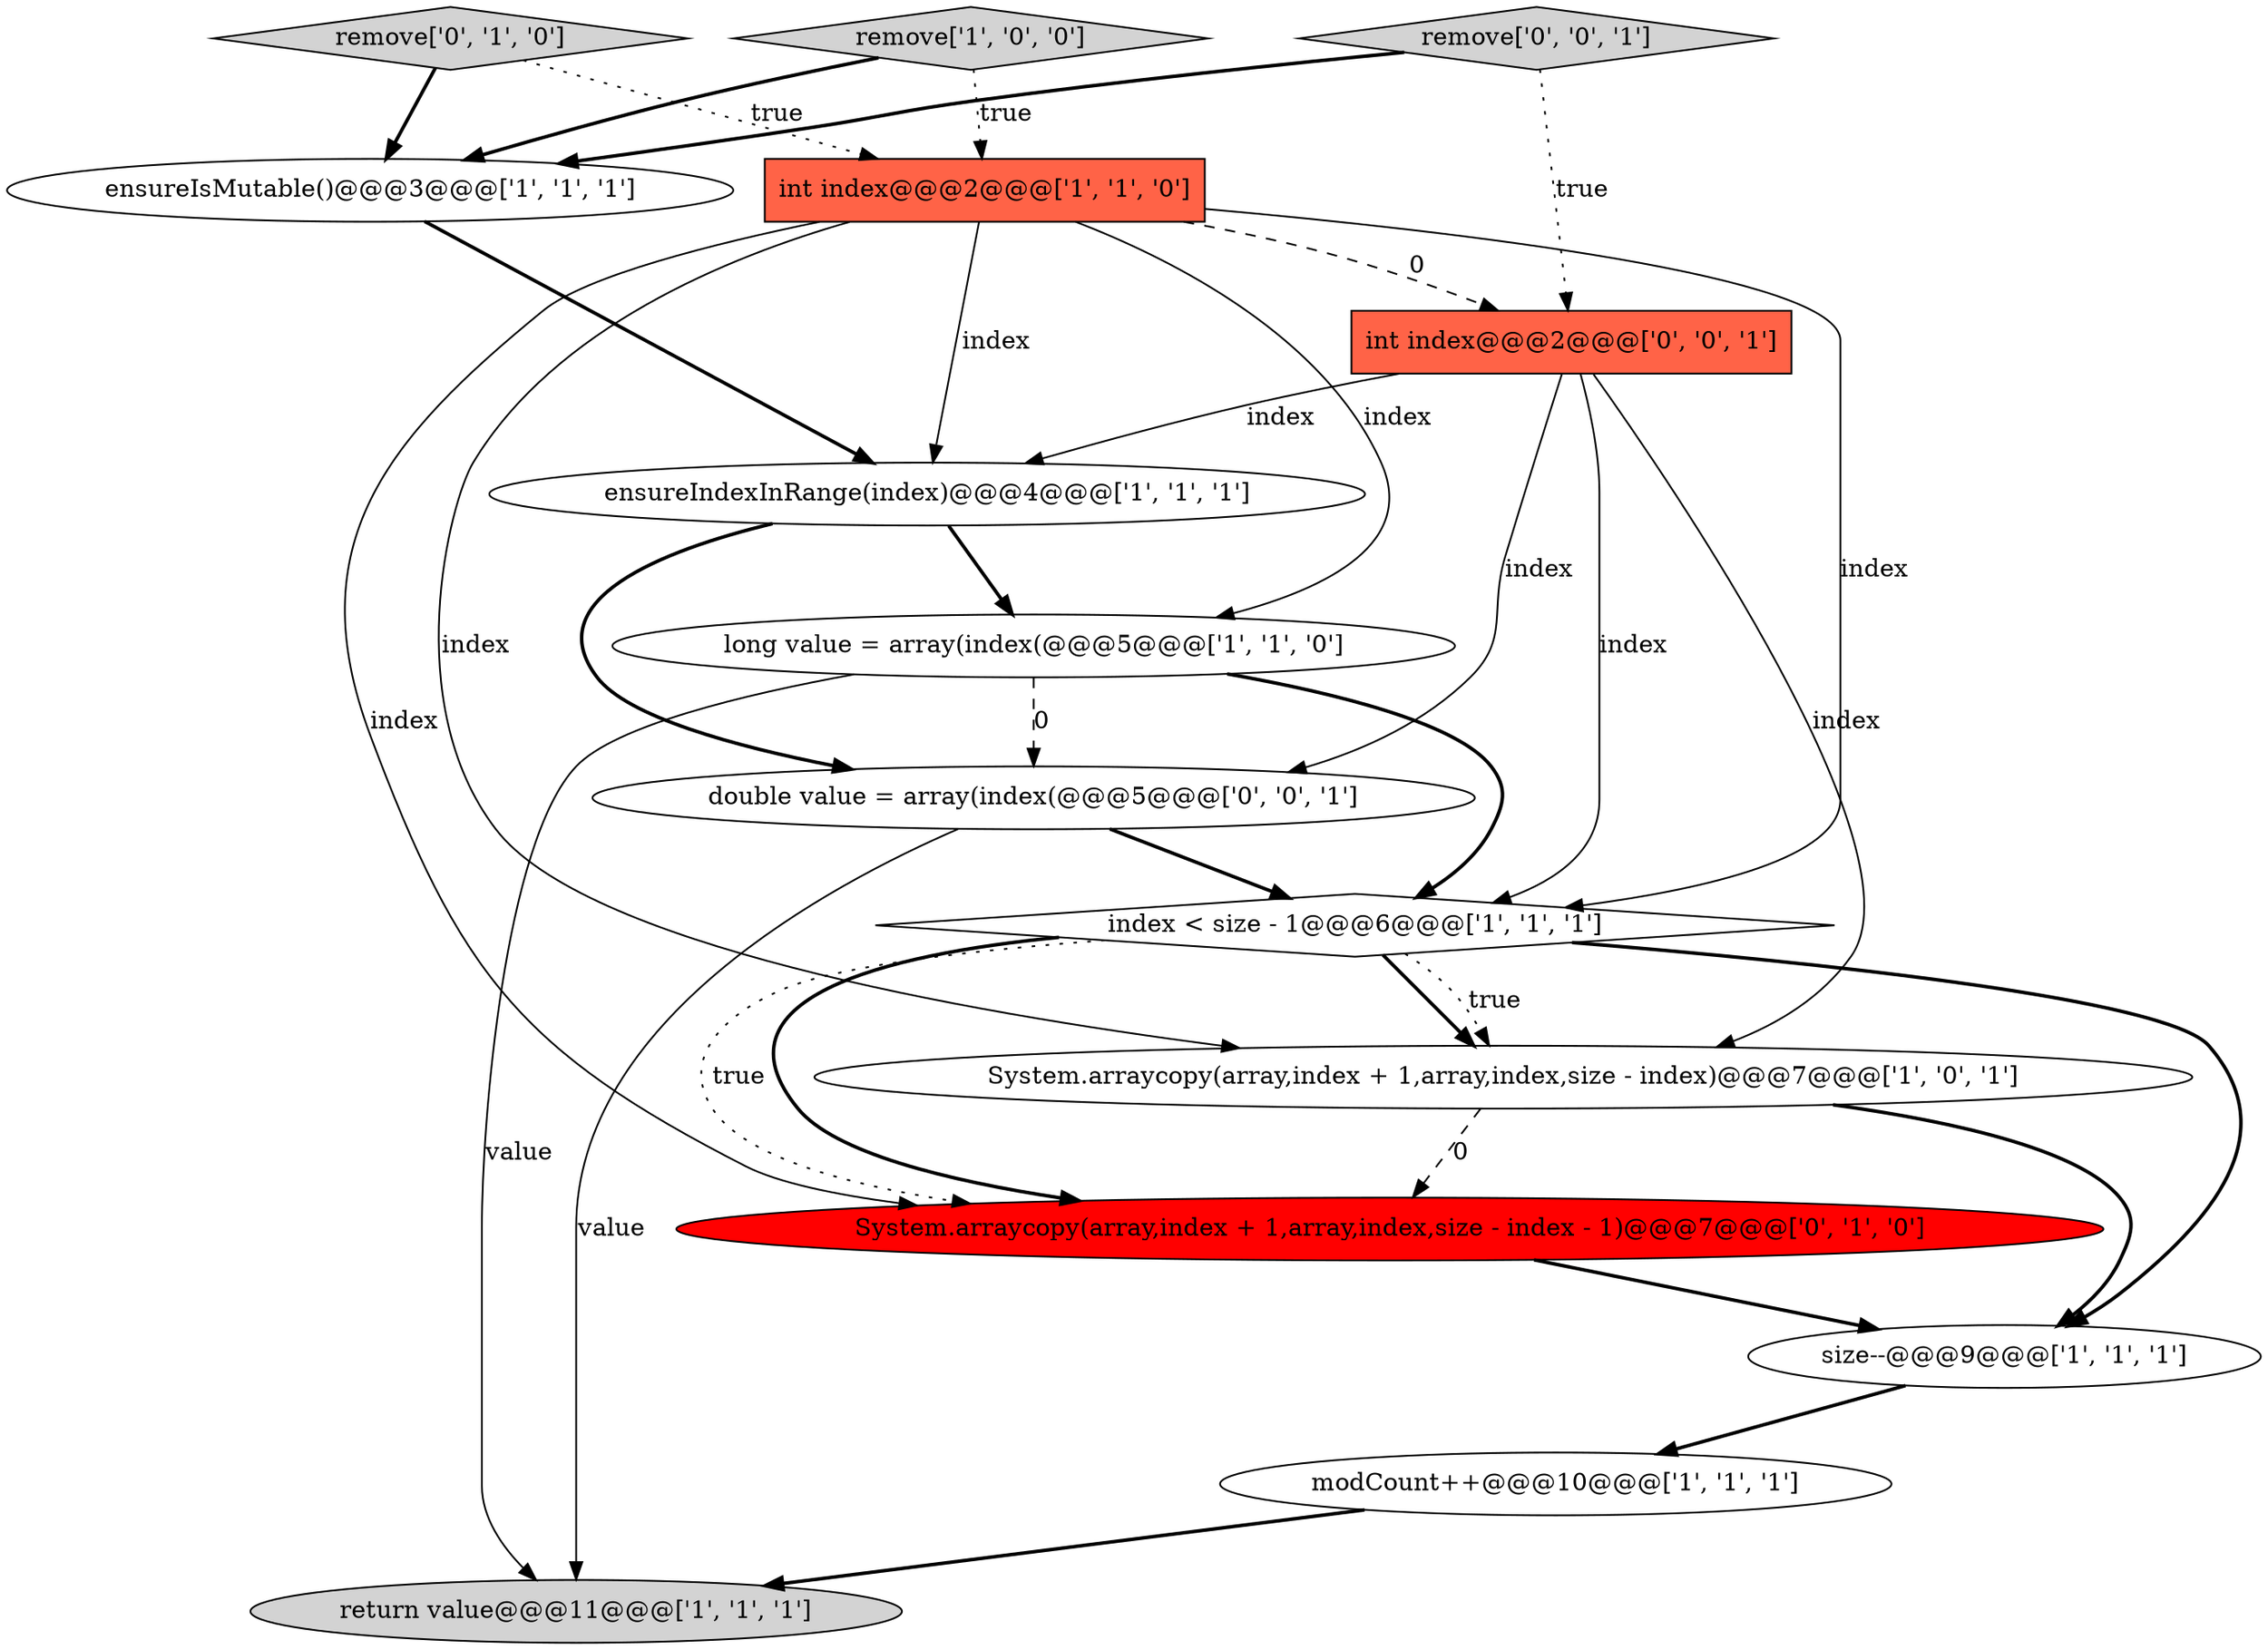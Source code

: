 digraph {
0 [style = filled, label = "return value@@@11@@@['1', '1', '1']", fillcolor = lightgray, shape = ellipse image = "AAA0AAABBB1BBB"];
3 [style = filled, label = "ensureIsMutable()@@@3@@@['1', '1', '1']", fillcolor = white, shape = ellipse image = "AAA0AAABBB1BBB"];
6 [style = filled, label = "int index@@@2@@@['1', '1', '0']", fillcolor = tomato, shape = box image = "AAA0AAABBB1BBB"];
12 [style = filled, label = "remove['0', '0', '1']", fillcolor = lightgray, shape = diamond image = "AAA0AAABBB3BBB"];
13 [style = filled, label = "int index@@@2@@@['0', '0', '1']", fillcolor = tomato, shape = box image = "AAA0AAABBB3BBB"];
5 [style = filled, label = "size--@@@9@@@['1', '1', '1']", fillcolor = white, shape = ellipse image = "AAA0AAABBB1BBB"];
14 [style = filled, label = "double value = array(index(@@@5@@@['0', '0', '1']", fillcolor = white, shape = ellipse image = "AAA0AAABBB3BBB"];
11 [style = filled, label = "remove['0', '1', '0']", fillcolor = lightgray, shape = diamond image = "AAA0AAABBB2BBB"];
9 [style = filled, label = "index < size - 1@@@6@@@['1', '1', '1']", fillcolor = white, shape = diamond image = "AAA0AAABBB1BBB"];
4 [style = filled, label = "long value = array(index(@@@5@@@['1', '1', '0']", fillcolor = white, shape = ellipse image = "AAA0AAABBB1BBB"];
7 [style = filled, label = "System.arraycopy(array,index + 1,array,index,size - index)@@@7@@@['1', '0', '1']", fillcolor = white, shape = ellipse image = "AAA0AAABBB1BBB"];
10 [style = filled, label = "System.arraycopy(array,index + 1,array,index,size - index - 1)@@@7@@@['0', '1', '0']", fillcolor = red, shape = ellipse image = "AAA1AAABBB2BBB"];
8 [style = filled, label = "ensureIndexInRange(index)@@@4@@@['1', '1', '1']", fillcolor = white, shape = ellipse image = "AAA0AAABBB1BBB"];
1 [style = filled, label = "remove['1', '0', '0']", fillcolor = lightgray, shape = diamond image = "AAA0AAABBB1BBB"];
2 [style = filled, label = "modCount++@@@10@@@['1', '1', '1']", fillcolor = white, shape = ellipse image = "AAA0AAABBB1BBB"];
4->9 [style = bold, label=""];
13->8 [style = solid, label="index"];
6->8 [style = solid, label="index"];
6->9 [style = solid, label="index"];
1->3 [style = bold, label=""];
8->14 [style = bold, label=""];
9->10 [style = bold, label=""];
9->7 [style = bold, label=""];
5->2 [style = bold, label=""];
6->10 [style = solid, label="index"];
7->5 [style = bold, label=""];
2->0 [style = bold, label=""];
12->13 [style = dotted, label="true"];
10->5 [style = bold, label=""];
6->13 [style = dashed, label="0"];
11->3 [style = bold, label=""];
11->6 [style = dotted, label="true"];
3->8 [style = bold, label=""];
13->7 [style = solid, label="index"];
13->9 [style = solid, label="index"];
9->5 [style = bold, label=""];
6->4 [style = solid, label="index"];
7->10 [style = dashed, label="0"];
6->7 [style = solid, label="index"];
14->0 [style = solid, label="value"];
4->0 [style = solid, label="value"];
14->9 [style = bold, label=""];
12->3 [style = bold, label=""];
1->6 [style = dotted, label="true"];
4->14 [style = dashed, label="0"];
8->4 [style = bold, label=""];
9->7 [style = dotted, label="true"];
9->10 [style = dotted, label="true"];
13->14 [style = solid, label="index"];
}
